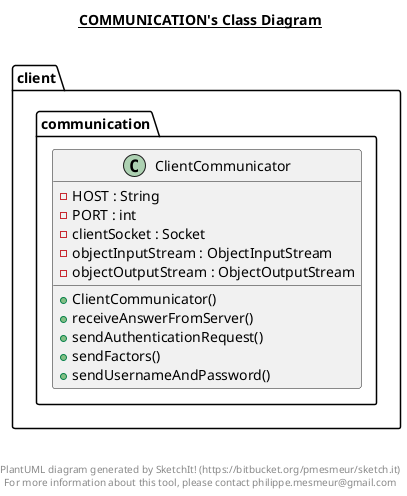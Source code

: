 @startuml

title __COMMUNICATION's Class Diagram__\n

  namespace client {
    namespace communication {
      class client.communication.ClientCommunicator {
          - HOST : String
          - PORT : int
          - clientSocket : Socket
          - objectInputStream : ObjectInputStream
          - objectOutputStream : ObjectOutputStream
          + ClientCommunicator()
          + receiveAnswerFromServer()
          + sendAuthenticationRequest()
          + sendFactors()
          + sendUsernameAndPassword()
      }
    }
  }
  



right footer


PlantUML diagram generated by SketchIt! (https://bitbucket.org/pmesmeur/sketch.it)
For more information about this tool, please contact philippe.mesmeur@gmail.com
endfooter

@enduml
